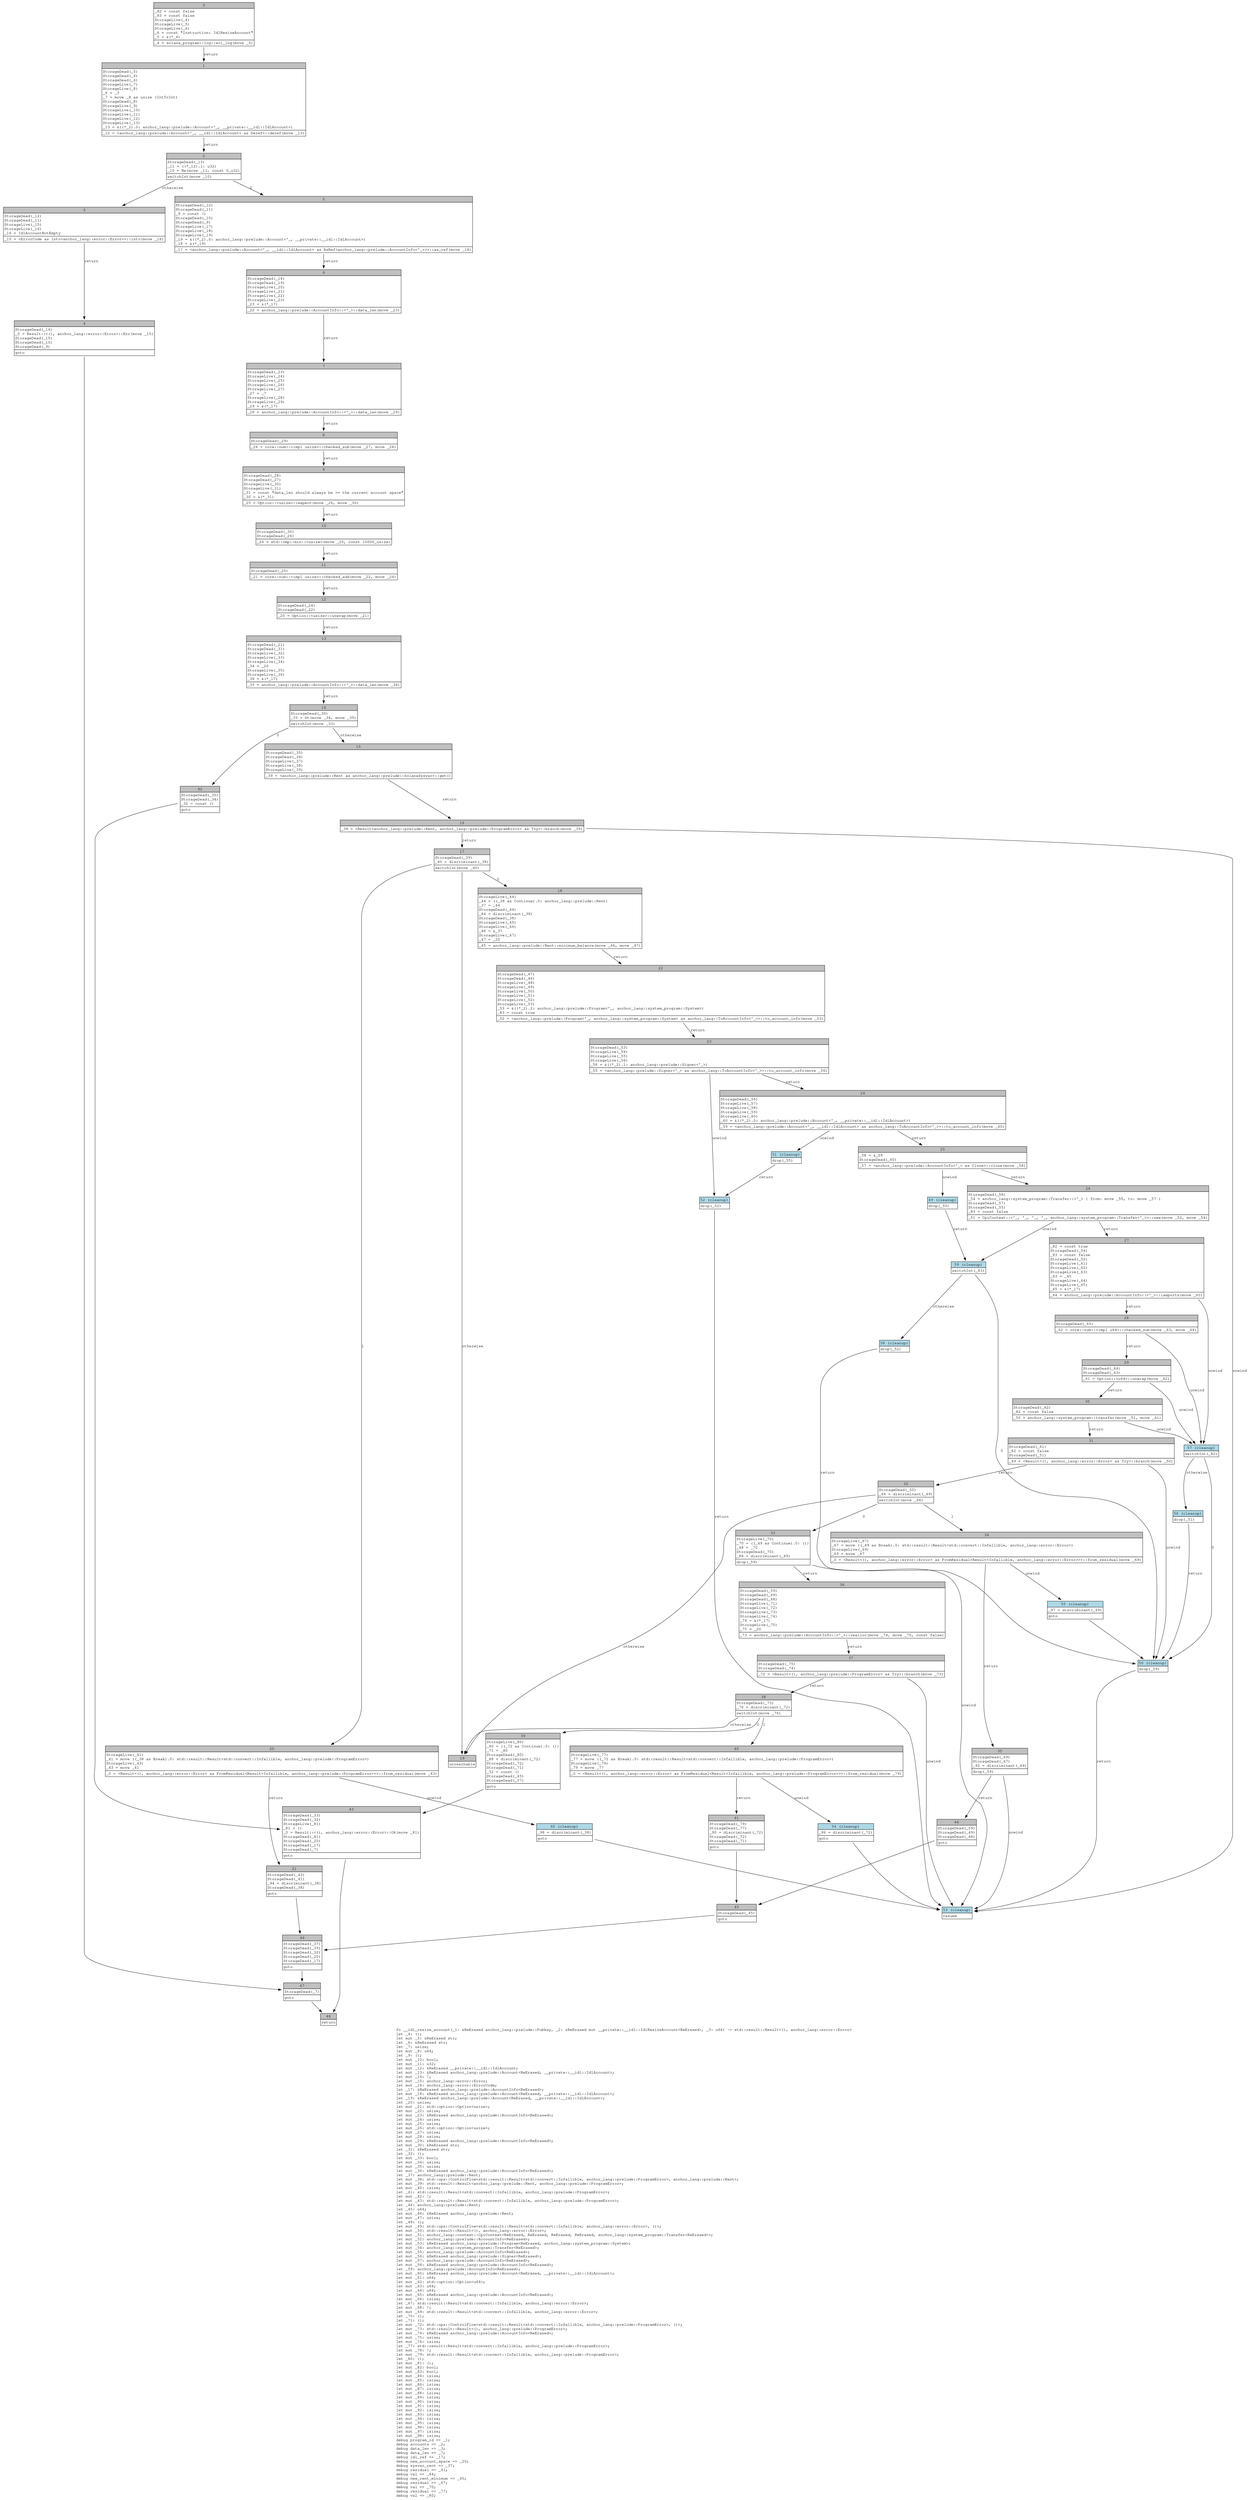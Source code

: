 digraph Mir_0_82 {
    graph [fontname="Courier, monospace"];
    node [fontname="Courier, monospace"];
    edge [fontname="Courier, monospace"];
    label=<fn __idl_resize_account(_1: &amp;ReErased anchor_lang::prelude::Pubkey, _2: &amp;ReErased mut __private::__idl::IdlResizeAccount&lt;ReErased&gt;, _3: u64) -&gt; std::result::Result&lt;(), anchor_lang::error::Error&gt;<br align="left"/>let _4: ();<br align="left"/>let mut _5: &amp;ReErased str;<br align="left"/>let _6: &amp;ReErased str;<br align="left"/>let _7: usize;<br align="left"/>let mut _8: u64;<br align="left"/>let _9: ();<br align="left"/>let mut _10: bool;<br align="left"/>let mut _11: u32;<br align="left"/>let mut _12: &amp;ReErased __private::__idl::IdlAccount;<br align="left"/>let mut _13: &amp;ReErased anchor_lang::prelude::Account&lt;ReErased, __private::__idl::IdlAccount&gt;;<br align="left"/>let mut _14: !;<br align="left"/>let mut _15: anchor_lang::error::Error;<br align="left"/>let mut _16: anchor_lang::error::ErrorCode;<br align="left"/>let _17: &amp;ReErased anchor_lang::prelude::AccountInfo&lt;ReErased&gt;;<br align="left"/>let mut _18: &amp;ReErased anchor_lang::prelude::Account&lt;ReErased, __private::__idl::IdlAccount&gt;;<br align="left"/>let _19: &amp;ReErased anchor_lang::prelude::Account&lt;ReErased, __private::__idl::IdlAccount&gt;;<br align="left"/>let _20: usize;<br align="left"/>let mut _21: std::option::Option&lt;usize&gt;;<br align="left"/>let mut _22: usize;<br align="left"/>let mut _23: &amp;ReErased anchor_lang::prelude::AccountInfo&lt;ReErased&gt;;<br align="left"/>let mut _24: usize;<br align="left"/>let mut _25: usize;<br align="left"/>let mut _26: std::option::Option&lt;usize&gt;;<br align="left"/>let mut _27: usize;<br align="left"/>let mut _28: usize;<br align="left"/>let mut _29: &amp;ReErased anchor_lang::prelude::AccountInfo&lt;ReErased&gt;;<br align="left"/>let mut _30: &amp;ReErased str;<br align="left"/>let _31: &amp;ReErased str;<br align="left"/>let _32: ();<br align="left"/>let mut _33: bool;<br align="left"/>let mut _34: usize;<br align="left"/>let mut _35: usize;<br align="left"/>let mut _36: &amp;ReErased anchor_lang::prelude::AccountInfo&lt;ReErased&gt;;<br align="left"/>let _37: anchor_lang::prelude::Rent;<br align="left"/>let mut _38: std::ops::ControlFlow&lt;std::result::Result&lt;std::convert::Infallible, anchor_lang::prelude::ProgramError&gt;, anchor_lang::prelude::Rent&gt;;<br align="left"/>let mut _39: std::result::Result&lt;anchor_lang::prelude::Rent, anchor_lang::prelude::ProgramError&gt;;<br align="left"/>let mut _40: isize;<br align="left"/>let _41: std::result::Result&lt;std::convert::Infallible, anchor_lang::prelude::ProgramError&gt;;<br align="left"/>let mut _42: !;<br align="left"/>let mut _43: std::result::Result&lt;std::convert::Infallible, anchor_lang::prelude::ProgramError&gt;;<br align="left"/>let _44: anchor_lang::prelude::Rent;<br align="left"/>let _45: u64;<br align="left"/>let mut _46: &amp;ReErased anchor_lang::prelude::Rent;<br align="left"/>let mut _47: usize;<br align="left"/>let _48: ();<br align="left"/>let mut _49: std::ops::ControlFlow&lt;std::result::Result&lt;std::convert::Infallible, anchor_lang::error::Error&gt;, ()&gt;;<br align="left"/>let mut _50: std::result::Result&lt;(), anchor_lang::error::Error&gt;;<br align="left"/>let mut _51: anchor_lang::context::CpiContext&lt;ReErased, ReErased, ReErased, ReErased, anchor_lang::system_program::Transfer&lt;ReErased&gt;&gt;;<br align="left"/>let mut _52: anchor_lang::prelude::AccountInfo&lt;ReErased&gt;;<br align="left"/>let mut _53: &amp;ReErased anchor_lang::prelude::Program&lt;ReErased, anchor_lang::system_program::System&gt;;<br align="left"/>let mut _54: anchor_lang::system_program::Transfer&lt;ReErased&gt;;<br align="left"/>let mut _55: anchor_lang::prelude::AccountInfo&lt;ReErased&gt;;<br align="left"/>let mut _56: &amp;ReErased anchor_lang::prelude::Signer&lt;ReErased&gt;;<br align="left"/>let mut _57: anchor_lang::prelude::AccountInfo&lt;ReErased&gt;;<br align="left"/>let mut _58: &amp;ReErased anchor_lang::prelude::AccountInfo&lt;ReErased&gt;;<br align="left"/>let _59: anchor_lang::prelude::AccountInfo&lt;ReErased&gt;;<br align="left"/>let mut _60: &amp;ReErased anchor_lang::prelude::Account&lt;ReErased, __private::__idl::IdlAccount&gt;;<br align="left"/>let mut _61: u64;<br align="left"/>let mut _62: std::option::Option&lt;u64&gt;;<br align="left"/>let mut _63: u64;<br align="left"/>let mut _64: u64;<br align="left"/>let mut _65: &amp;ReErased anchor_lang::prelude::AccountInfo&lt;ReErased&gt;;<br align="left"/>let mut _66: isize;<br align="left"/>let _67: std::result::Result&lt;std::convert::Infallible, anchor_lang::error::Error&gt;;<br align="left"/>let mut _68: !;<br align="left"/>let mut _69: std::result::Result&lt;std::convert::Infallible, anchor_lang::error::Error&gt;;<br align="left"/>let _70: ();<br align="left"/>let _71: ();<br align="left"/>let mut _72: std::ops::ControlFlow&lt;std::result::Result&lt;std::convert::Infallible, anchor_lang::prelude::ProgramError&gt;, ()&gt;;<br align="left"/>let mut _73: std::result::Result&lt;(), anchor_lang::prelude::ProgramError&gt;;<br align="left"/>let mut _74: &amp;ReErased anchor_lang::prelude::AccountInfo&lt;ReErased&gt;;<br align="left"/>let mut _75: usize;<br align="left"/>let mut _76: isize;<br align="left"/>let _77: std::result::Result&lt;std::convert::Infallible, anchor_lang::prelude::ProgramError&gt;;<br align="left"/>let mut _78: !;<br align="left"/>let mut _79: std::result::Result&lt;std::convert::Infallible, anchor_lang::prelude::ProgramError&gt;;<br align="left"/>let _80: ();<br align="left"/>let mut _81: ();<br align="left"/>let mut _82: bool;<br align="left"/>let mut _83: bool;<br align="left"/>let mut _84: isize;<br align="left"/>let mut _85: isize;<br align="left"/>let mut _86: isize;<br align="left"/>let mut _87: isize;<br align="left"/>let mut _88: isize;<br align="left"/>let mut _89: isize;<br align="left"/>let mut _90: isize;<br align="left"/>let mut _91: isize;<br align="left"/>let mut _92: isize;<br align="left"/>let mut _93: isize;<br align="left"/>let mut _94: isize;<br align="left"/>let mut _95: isize;<br align="left"/>let mut _96: isize;<br align="left"/>let mut _97: isize;<br align="left"/>let mut _98: isize;<br align="left"/>debug program_id =&gt; _1;<br align="left"/>debug accounts =&gt; _2;<br align="left"/>debug data_len =&gt; _3;<br align="left"/>debug data_len =&gt; _7;<br align="left"/>debug idl_ref =&gt; _17;<br align="left"/>debug new_account_space =&gt; _20;<br align="left"/>debug sysvar_rent =&gt; _37;<br align="left"/>debug residual =&gt; _41;<br align="left"/>debug val =&gt; _44;<br align="left"/>debug new_rent_minimum =&gt; _45;<br align="left"/>debug residual =&gt; _67;<br align="left"/>debug val =&gt; _70;<br align="left"/>debug residual =&gt; _77;<br align="left"/>debug val =&gt; _80;<br align="left"/>>;
    bb0__0_82 [shape="none", label=<<table border="0" cellborder="1" cellspacing="0"><tr><td bgcolor="gray" align="center" colspan="1">0</td></tr><tr><td align="left" balign="left">_82 = const false<br/>_83 = const false<br/>StorageLive(_4)<br/>StorageLive(_5)<br/>StorageLive(_6)<br/>_6 = const &quot;Instruction: IdlResizeAccount&quot;<br/>_5 = &amp;(*_6)<br/></td></tr><tr><td align="left">_4 = solana_program::log::sol_log(move _5)</td></tr></table>>];
    bb1__0_82 [shape="none", label=<<table border="0" cellborder="1" cellspacing="0"><tr><td bgcolor="gray" align="center" colspan="1">1</td></tr><tr><td align="left" balign="left">StorageDead(_5)<br/>StorageDead(_6)<br/>StorageDead(_4)<br/>StorageLive(_7)<br/>StorageLive(_8)<br/>_8 = _3<br/>_7 = move _8 as usize (IntToInt)<br/>StorageDead(_8)<br/>StorageLive(_9)<br/>StorageLive(_10)<br/>StorageLive(_11)<br/>StorageLive(_12)<br/>StorageLive(_13)<br/>_13 = &amp;((*_2).0: anchor_lang::prelude::Account&lt;'_, __private::__idl::IdlAccount&gt;)<br/></td></tr><tr><td align="left">_12 = &lt;anchor_lang::prelude::Account&lt;'_, __idl::IdlAccount&gt; as Deref&gt;::deref(move _13)</td></tr></table>>];
    bb2__0_82 [shape="none", label=<<table border="0" cellborder="1" cellspacing="0"><tr><td bgcolor="gray" align="center" colspan="1">2</td></tr><tr><td align="left" balign="left">StorageDead(_13)<br/>_11 = ((*_12).1: u32)<br/>_10 = Ne(move _11, const 0_u32)<br/></td></tr><tr><td align="left">switchInt(move _10)</td></tr></table>>];
    bb3__0_82 [shape="none", label=<<table border="0" cellborder="1" cellspacing="0"><tr><td bgcolor="gray" align="center" colspan="1">3</td></tr><tr><td align="left" balign="left">StorageDead(_12)<br/>StorageDead(_11)<br/>StorageLive(_15)<br/>StorageLive(_16)<br/>_16 = IdlAccountNotEmpty<br/></td></tr><tr><td align="left">_15 = &lt;ErrorCode as Into&lt;anchor_lang::error::Error&gt;&gt;::into(move _16)</td></tr></table>>];
    bb4__0_82 [shape="none", label=<<table border="0" cellborder="1" cellspacing="0"><tr><td bgcolor="gray" align="center" colspan="1">4</td></tr><tr><td align="left" balign="left">StorageDead(_16)<br/>_0 = Result::&lt;(), anchor_lang::error::Error&gt;::Err(move _15)<br/>StorageDead(_15)<br/>StorageDead(_10)<br/>StorageDead(_9)<br/></td></tr><tr><td align="left">goto</td></tr></table>>];
    bb5__0_82 [shape="none", label=<<table border="0" cellborder="1" cellspacing="0"><tr><td bgcolor="gray" align="center" colspan="1">5</td></tr><tr><td align="left" balign="left">StorageDead(_12)<br/>StorageDead(_11)<br/>_9 = const ()<br/>StorageDead(_10)<br/>StorageDead(_9)<br/>StorageLive(_17)<br/>StorageLive(_18)<br/>StorageLive(_19)<br/>_19 = &amp;((*_2).0: anchor_lang::prelude::Account&lt;'_, __private::__idl::IdlAccount&gt;)<br/>_18 = &amp;(*_19)<br/></td></tr><tr><td align="left">_17 = &lt;anchor_lang::prelude::Account&lt;'_, __idl::IdlAccount&gt; as AsRef&lt;anchor_lang::prelude::AccountInfo&lt;'_&gt;&gt;&gt;::as_ref(move _18)</td></tr></table>>];
    bb6__0_82 [shape="none", label=<<table border="0" cellborder="1" cellspacing="0"><tr><td bgcolor="gray" align="center" colspan="1">6</td></tr><tr><td align="left" balign="left">StorageDead(_18)<br/>StorageDead(_19)<br/>StorageLive(_20)<br/>StorageLive(_21)<br/>StorageLive(_22)<br/>StorageLive(_23)<br/>_23 = &amp;(*_17)<br/></td></tr><tr><td align="left">_22 = anchor_lang::prelude::AccountInfo::&lt;'_&gt;::data_len(move _23)</td></tr></table>>];
    bb7__0_82 [shape="none", label=<<table border="0" cellborder="1" cellspacing="0"><tr><td bgcolor="gray" align="center" colspan="1">7</td></tr><tr><td align="left" balign="left">StorageDead(_23)<br/>StorageLive(_24)<br/>StorageLive(_25)<br/>StorageLive(_26)<br/>StorageLive(_27)<br/>_27 = _7<br/>StorageLive(_28)<br/>StorageLive(_29)<br/>_29 = &amp;(*_17)<br/></td></tr><tr><td align="left">_28 = anchor_lang::prelude::AccountInfo::&lt;'_&gt;::data_len(move _29)</td></tr></table>>];
    bb8__0_82 [shape="none", label=<<table border="0" cellborder="1" cellspacing="0"><tr><td bgcolor="gray" align="center" colspan="1">8</td></tr><tr><td align="left" balign="left">StorageDead(_29)<br/></td></tr><tr><td align="left">_26 = core::num::&lt;impl usize&gt;::checked_sub(move _27, move _28)</td></tr></table>>];
    bb9__0_82 [shape="none", label=<<table border="0" cellborder="1" cellspacing="0"><tr><td bgcolor="gray" align="center" colspan="1">9</td></tr><tr><td align="left" balign="left">StorageDead(_28)<br/>StorageDead(_27)<br/>StorageLive(_30)<br/>StorageLive(_31)<br/>_31 = const &quot;data_len should always be &gt;= the current account space&quot;<br/>_30 = &amp;(*_31)<br/></td></tr><tr><td align="left">_25 = Option::&lt;usize&gt;::expect(move _26, move _30)</td></tr></table>>];
    bb10__0_82 [shape="none", label=<<table border="0" cellborder="1" cellspacing="0"><tr><td bgcolor="gray" align="center" colspan="1">10</td></tr><tr><td align="left" balign="left">StorageDead(_30)<br/>StorageDead(_26)<br/></td></tr><tr><td align="left">_24 = std::cmp::min::&lt;usize&gt;(move _25, const 10000_usize)</td></tr></table>>];
    bb11__0_82 [shape="none", label=<<table border="0" cellborder="1" cellspacing="0"><tr><td bgcolor="gray" align="center" colspan="1">11</td></tr><tr><td align="left" balign="left">StorageDead(_25)<br/></td></tr><tr><td align="left">_21 = core::num::&lt;impl usize&gt;::checked_add(move _22, move _24)</td></tr></table>>];
    bb12__0_82 [shape="none", label=<<table border="0" cellborder="1" cellspacing="0"><tr><td bgcolor="gray" align="center" colspan="1">12</td></tr><tr><td align="left" balign="left">StorageDead(_24)<br/>StorageDead(_22)<br/></td></tr><tr><td align="left">_20 = Option::&lt;usize&gt;::unwrap(move _21)</td></tr></table>>];
    bb13__0_82 [shape="none", label=<<table border="0" cellborder="1" cellspacing="0"><tr><td bgcolor="gray" align="center" colspan="1">13</td></tr><tr><td align="left" balign="left">StorageDead(_21)<br/>StorageDead(_31)<br/>StorageLive(_32)<br/>StorageLive(_33)<br/>StorageLive(_34)<br/>_34 = _20<br/>StorageLive(_35)<br/>StorageLive(_36)<br/>_36 = &amp;(*_17)<br/></td></tr><tr><td align="left">_35 = anchor_lang::prelude::AccountInfo::&lt;'_&gt;::data_len(move _36)</td></tr></table>>];
    bb14__0_82 [shape="none", label=<<table border="0" cellborder="1" cellspacing="0"><tr><td bgcolor="gray" align="center" colspan="1">14</td></tr><tr><td align="left" balign="left">StorageDead(_36)<br/>_33 = Gt(move _34, move _35)<br/></td></tr><tr><td align="left">switchInt(move _33)</td></tr></table>>];
    bb15__0_82 [shape="none", label=<<table border="0" cellborder="1" cellspacing="0"><tr><td bgcolor="gray" align="center" colspan="1">15</td></tr><tr><td align="left" balign="left">StorageDead(_35)<br/>StorageDead(_34)<br/>StorageLive(_37)<br/>StorageLive(_38)<br/>StorageLive(_39)<br/></td></tr><tr><td align="left">_39 = &lt;anchor_lang::prelude::Rent as anchor_lang::prelude::SolanaSysvar&gt;::get()</td></tr></table>>];
    bb16__0_82 [shape="none", label=<<table border="0" cellborder="1" cellspacing="0"><tr><td bgcolor="gray" align="center" colspan="1">16</td></tr><tr><td align="left">_38 = &lt;Result&lt;anchor_lang::prelude::Rent, anchor_lang::prelude::ProgramError&gt; as Try&gt;::branch(move _39)</td></tr></table>>];
    bb17__0_82 [shape="none", label=<<table border="0" cellborder="1" cellspacing="0"><tr><td bgcolor="gray" align="center" colspan="1">17</td></tr><tr><td align="left" balign="left">StorageDead(_39)<br/>_40 = discriminant(_38)<br/></td></tr><tr><td align="left">switchInt(move _40)</td></tr></table>>];
    bb18__0_82 [shape="none", label=<<table border="0" cellborder="1" cellspacing="0"><tr><td bgcolor="gray" align="center" colspan="1">18</td></tr><tr><td align="left" balign="left">StorageLive(_44)<br/>_44 = ((_38 as Continue).0: anchor_lang::prelude::Rent)<br/>_37 = _44<br/>StorageDead(_44)<br/>_84 = discriminant(_38)<br/>StorageDead(_38)<br/>StorageLive(_45)<br/>StorageLive(_46)<br/>_46 = &amp;_37<br/>StorageLive(_47)<br/>_47 = _20<br/></td></tr><tr><td align="left">_45 = anchor_lang::prelude::Rent::minimum_balance(move _46, move _47)</td></tr></table>>];
    bb19__0_82 [shape="none", label=<<table border="0" cellborder="1" cellspacing="0"><tr><td bgcolor="gray" align="center" colspan="1">19</td></tr><tr><td align="left">unreachable</td></tr></table>>];
    bb20__0_82 [shape="none", label=<<table border="0" cellborder="1" cellspacing="0"><tr><td bgcolor="gray" align="center" colspan="1">20</td></tr><tr><td align="left" balign="left">StorageLive(_41)<br/>_41 = move ((_38 as Break).0: std::result::Result&lt;std::convert::Infallible, anchor_lang::prelude::ProgramError&gt;)<br/>StorageLive(_43)<br/>_43 = move _41<br/></td></tr><tr><td align="left">_0 = &lt;Result&lt;(), anchor_lang::error::Error&gt; as FromResidual&lt;Result&lt;Infallible, anchor_lang::prelude::ProgramError&gt;&gt;&gt;::from_residual(move _43)</td></tr></table>>];
    bb21__0_82 [shape="none", label=<<table border="0" cellborder="1" cellspacing="0"><tr><td bgcolor="gray" align="center" colspan="1">21</td></tr><tr><td align="left" balign="left">StorageDead(_43)<br/>StorageDead(_41)<br/>_94 = discriminant(_38)<br/>StorageDead(_38)<br/></td></tr><tr><td align="left">goto</td></tr></table>>];
    bb22__0_82 [shape="none", label=<<table border="0" cellborder="1" cellspacing="0"><tr><td bgcolor="gray" align="center" colspan="1">22</td></tr><tr><td align="left" balign="left">StorageDead(_47)<br/>StorageDead(_46)<br/>StorageLive(_48)<br/>StorageLive(_49)<br/>StorageLive(_50)<br/>StorageLive(_51)<br/>StorageLive(_52)<br/>StorageLive(_53)<br/>_53 = &amp;((*_2).2: anchor_lang::prelude::Program&lt;'_, anchor_lang::system_program::System&gt;)<br/>_83 = const true<br/></td></tr><tr><td align="left">_52 = &lt;anchor_lang::prelude::Program&lt;'_, anchor_lang::system_program::System&gt; as anchor_lang::ToAccountInfo&lt;'_&gt;&gt;::to_account_info(move _53)</td></tr></table>>];
    bb23__0_82 [shape="none", label=<<table border="0" cellborder="1" cellspacing="0"><tr><td bgcolor="gray" align="center" colspan="1">23</td></tr><tr><td align="left" balign="left">StorageDead(_53)<br/>StorageLive(_54)<br/>StorageLive(_55)<br/>StorageLive(_56)<br/>_56 = &amp;((*_2).1: anchor_lang::prelude::Signer&lt;'_&gt;)<br/></td></tr><tr><td align="left">_55 = &lt;anchor_lang::prelude::Signer&lt;'_&gt; as anchor_lang::ToAccountInfo&lt;'_&gt;&gt;::to_account_info(move _56)</td></tr></table>>];
    bb24__0_82 [shape="none", label=<<table border="0" cellborder="1" cellspacing="0"><tr><td bgcolor="gray" align="center" colspan="1">24</td></tr><tr><td align="left" balign="left">StorageDead(_56)<br/>StorageLive(_57)<br/>StorageLive(_58)<br/>StorageLive(_59)<br/>StorageLive(_60)<br/>_60 = &amp;((*_2).0: anchor_lang::prelude::Account&lt;'_, __private::__idl::IdlAccount&gt;)<br/></td></tr><tr><td align="left">_59 = &lt;anchor_lang::prelude::Account&lt;'_, __idl::IdlAccount&gt; as anchor_lang::ToAccountInfo&lt;'_&gt;&gt;::to_account_info(move _60)</td></tr></table>>];
    bb25__0_82 [shape="none", label=<<table border="0" cellborder="1" cellspacing="0"><tr><td bgcolor="gray" align="center" colspan="1">25</td></tr><tr><td align="left" balign="left">_58 = &amp;_59<br/>StorageDead(_60)<br/></td></tr><tr><td align="left">_57 = &lt;anchor_lang::prelude::AccountInfo&lt;'_&gt; as Clone&gt;::clone(move _58)</td></tr></table>>];
    bb26__0_82 [shape="none", label=<<table border="0" cellborder="1" cellspacing="0"><tr><td bgcolor="gray" align="center" colspan="1">26</td></tr><tr><td align="left" balign="left">StorageDead(_58)<br/>_54 = anchor_lang::system_program::Transfer::&lt;'_&gt; { from: move _55, to: move _57 }<br/>StorageDead(_57)<br/>StorageDead(_55)<br/>_83 = const false<br/></td></tr><tr><td align="left">_51 = CpiContext::&lt;'_, '_, '_, '_, anchor_lang::system_program::Transfer&lt;'_&gt;&gt;::new(move _52, move _54)</td></tr></table>>];
    bb27__0_82 [shape="none", label=<<table border="0" cellborder="1" cellspacing="0"><tr><td bgcolor="gray" align="center" colspan="1">27</td></tr><tr><td align="left" balign="left">_82 = const true<br/>StorageDead(_54)<br/>_83 = const false<br/>StorageDead(_52)<br/>StorageLive(_61)<br/>StorageLive(_62)<br/>StorageLive(_63)<br/>_63 = _45<br/>StorageLive(_64)<br/>StorageLive(_65)<br/>_65 = &amp;(*_17)<br/></td></tr><tr><td align="left">_64 = anchor_lang::prelude::AccountInfo::&lt;'_&gt;::lamports(move _65)</td></tr></table>>];
    bb28__0_82 [shape="none", label=<<table border="0" cellborder="1" cellspacing="0"><tr><td bgcolor="gray" align="center" colspan="1">28</td></tr><tr><td align="left" balign="left">StorageDead(_65)<br/></td></tr><tr><td align="left">_62 = core::num::&lt;impl u64&gt;::checked_sub(move _63, move _64)</td></tr></table>>];
    bb29__0_82 [shape="none", label=<<table border="0" cellborder="1" cellspacing="0"><tr><td bgcolor="gray" align="center" colspan="1">29</td></tr><tr><td align="left" balign="left">StorageDead(_64)<br/>StorageDead(_63)<br/></td></tr><tr><td align="left">_61 = Option::&lt;u64&gt;::unwrap(move _62)</td></tr></table>>];
    bb30__0_82 [shape="none", label=<<table border="0" cellborder="1" cellspacing="0"><tr><td bgcolor="gray" align="center" colspan="1">30</td></tr><tr><td align="left" balign="left">StorageDead(_62)<br/>_82 = const false<br/></td></tr><tr><td align="left">_50 = anchor_lang::system_program::transfer(move _51, move _61)</td></tr></table>>];
    bb31__0_82 [shape="none", label=<<table border="0" cellborder="1" cellspacing="0"><tr><td bgcolor="gray" align="center" colspan="1">31</td></tr><tr><td align="left" balign="left">StorageDead(_61)<br/>_82 = const false<br/>StorageDead(_51)<br/></td></tr><tr><td align="left">_49 = &lt;Result&lt;(), anchor_lang::error::Error&gt; as Try&gt;::branch(move _50)</td></tr></table>>];
    bb32__0_82 [shape="none", label=<<table border="0" cellborder="1" cellspacing="0"><tr><td bgcolor="gray" align="center" colspan="1">32</td></tr><tr><td align="left" balign="left">StorageDead(_50)<br/>_66 = discriminant(_49)<br/></td></tr><tr><td align="left">switchInt(move _66)</td></tr></table>>];
    bb33__0_82 [shape="none", label=<<table border="0" cellborder="1" cellspacing="0"><tr><td bgcolor="gray" align="center" colspan="1">33</td></tr><tr><td align="left" balign="left">StorageLive(_70)<br/>_70 = ((_49 as Continue).0: ())<br/>_48 = _70<br/>StorageDead(_70)<br/>_86 = discriminant(_49)<br/></td></tr><tr><td align="left">drop(_59)</td></tr></table>>];
    bb34__0_82 [shape="none", label=<<table border="0" cellborder="1" cellspacing="0"><tr><td bgcolor="gray" align="center" colspan="1">34</td></tr><tr><td align="left" balign="left">StorageLive(_67)<br/>_67 = move ((_49 as Break).0: std::result::Result&lt;std::convert::Infallible, anchor_lang::error::Error&gt;)<br/>StorageLive(_69)<br/>_69 = move _67<br/></td></tr><tr><td align="left">_0 = &lt;Result&lt;(), anchor_lang::error::Error&gt; as FromResidual&lt;Result&lt;Infallible, anchor_lang::error::Error&gt;&gt;&gt;::from_residual(move _69)</td></tr></table>>];
    bb35__0_82 [shape="none", label=<<table border="0" cellborder="1" cellspacing="0"><tr><td bgcolor="gray" align="center" colspan="1">35</td></tr><tr><td align="left" balign="left">StorageDead(_69)<br/>StorageDead(_67)<br/>_92 = discriminant(_49)<br/></td></tr><tr><td align="left">drop(_59)</td></tr></table>>];
    bb36__0_82 [shape="none", label=<<table border="0" cellborder="1" cellspacing="0"><tr><td bgcolor="gray" align="center" colspan="1">36</td></tr><tr><td align="left" balign="left">StorageDead(_59)<br/>StorageDead(_49)<br/>StorageDead(_48)<br/>StorageLive(_71)<br/>StorageLive(_72)<br/>StorageLive(_73)<br/>StorageLive(_74)<br/>_74 = &amp;(*_17)<br/>StorageLive(_75)<br/>_75 = _20<br/></td></tr><tr><td align="left">_73 = anchor_lang::prelude::AccountInfo::&lt;'_&gt;::realloc(move _74, move _75, const false)</td></tr></table>>];
    bb37__0_82 [shape="none", label=<<table border="0" cellborder="1" cellspacing="0"><tr><td bgcolor="gray" align="center" colspan="1">37</td></tr><tr><td align="left" balign="left">StorageDead(_75)<br/>StorageDead(_74)<br/></td></tr><tr><td align="left">_72 = &lt;Result&lt;(), anchor_lang::prelude::ProgramError&gt; as Try&gt;::branch(move _73)</td></tr></table>>];
    bb38__0_82 [shape="none", label=<<table border="0" cellborder="1" cellspacing="0"><tr><td bgcolor="gray" align="center" colspan="1">38</td></tr><tr><td align="left" balign="left">StorageDead(_73)<br/>_76 = discriminant(_72)<br/></td></tr><tr><td align="left">switchInt(move _76)</td></tr></table>>];
    bb39__0_82 [shape="none", label=<<table border="0" cellborder="1" cellspacing="0"><tr><td bgcolor="gray" align="center" colspan="1">39</td></tr><tr><td align="left" balign="left">StorageLive(_80)<br/>_80 = ((_72 as Continue).0: ())<br/>_71 = _80<br/>StorageDead(_80)<br/>_88 = discriminant(_72)<br/>StorageDead(_72)<br/>StorageDead(_71)<br/>_32 = const ()<br/>StorageDead(_45)<br/>StorageDead(_37)<br/></td></tr><tr><td align="left">goto</td></tr></table>>];
    bb40__0_82 [shape="none", label=<<table border="0" cellborder="1" cellspacing="0"><tr><td bgcolor="gray" align="center" colspan="1">40</td></tr><tr><td align="left" balign="left">StorageLive(_77)<br/>_77 = move ((_72 as Break).0: std::result::Result&lt;std::convert::Infallible, anchor_lang::prelude::ProgramError&gt;)<br/>StorageLive(_79)<br/>_79 = move _77<br/></td></tr><tr><td align="left">_0 = &lt;Result&lt;(), anchor_lang::error::Error&gt; as FromResidual&lt;Result&lt;Infallible, anchor_lang::prelude::ProgramError&gt;&gt;&gt;::from_residual(move _79)</td></tr></table>>];
    bb41__0_82 [shape="none", label=<<table border="0" cellborder="1" cellspacing="0"><tr><td bgcolor="gray" align="center" colspan="1">41</td></tr><tr><td align="left" balign="left">StorageDead(_79)<br/>StorageDead(_77)<br/>_90 = discriminant(_72)<br/>StorageDead(_72)<br/>StorageDead(_71)<br/></td></tr><tr><td align="left">goto</td></tr></table>>];
    bb42__0_82 [shape="none", label=<<table border="0" cellborder="1" cellspacing="0"><tr><td bgcolor="gray" align="center" colspan="1">42</td></tr><tr><td align="left" balign="left">StorageDead(_35)<br/>StorageDead(_34)<br/>_32 = const ()<br/></td></tr><tr><td align="left">goto</td></tr></table>>];
    bb43__0_82 [shape="none", label=<<table border="0" cellborder="1" cellspacing="0"><tr><td bgcolor="gray" align="center" colspan="1">43</td></tr><tr><td align="left" balign="left">StorageDead(_33)<br/>StorageDead(_32)<br/>StorageLive(_81)<br/>_81 = ()<br/>_0 = Result::&lt;(), anchor_lang::error::Error&gt;::Ok(move _81)<br/>StorageDead(_81)<br/>StorageDead(_20)<br/>StorageDead(_17)<br/>StorageDead(_7)<br/></td></tr><tr><td align="left">goto</td></tr></table>>];
    bb44__0_82 [shape="none", label=<<table border="0" cellborder="1" cellspacing="0"><tr><td bgcolor="gray" align="center" colspan="1">44</td></tr><tr><td align="left" balign="left">StorageDead(_59)<br/>StorageDead(_49)<br/>StorageDead(_48)<br/></td></tr><tr><td align="left">goto</td></tr></table>>];
    bb45__0_82 [shape="none", label=<<table border="0" cellborder="1" cellspacing="0"><tr><td bgcolor="gray" align="center" colspan="1">45</td></tr><tr><td align="left" balign="left">StorageDead(_45)<br/></td></tr><tr><td align="left">goto</td></tr></table>>];
    bb46__0_82 [shape="none", label=<<table border="0" cellborder="1" cellspacing="0"><tr><td bgcolor="gray" align="center" colspan="1">46</td></tr><tr><td align="left" balign="left">StorageDead(_37)<br/>StorageDead(_33)<br/>StorageDead(_32)<br/>StorageDead(_20)<br/>StorageDead(_17)<br/></td></tr><tr><td align="left">goto</td></tr></table>>];
    bb47__0_82 [shape="none", label=<<table border="0" cellborder="1" cellspacing="0"><tr><td bgcolor="gray" align="center" colspan="1">47</td></tr><tr><td align="left" balign="left">StorageDead(_7)<br/></td></tr><tr><td align="left">goto</td></tr></table>>];
    bb48__0_82 [shape="none", label=<<table border="0" cellborder="1" cellspacing="0"><tr><td bgcolor="gray" align="center" colspan="1">48</td></tr><tr><td align="left">return</td></tr></table>>];
    bb49__0_82 [shape="none", label=<<table border="0" cellborder="1" cellspacing="0"><tr><td bgcolor="lightblue" align="center" colspan="1">49 (cleanup)</td></tr><tr><td align="left">drop(_55)</td></tr></table>>];
    bb50__0_82 [shape="none", label=<<table border="0" cellborder="1" cellspacing="0"><tr><td bgcolor="lightblue" align="center" colspan="1">50 (cleanup)</td></tr><tr><td align="left">drop(_59)</td></tr></table>>];
    bb51__0_82 [shape="none", label=<<table border="0" cellborder="1" cellspacing="0"><tr><td bgcolor="lightblue" align="center" colspan="1">51 (cleanup)</td></tr><tr><td align="left">drop(_55)</td></tr></table>>];
    bb52__0_82 [shape="none", label=<<table border="0" cellborder="1" cellspacing="0"><tr><td bgcolor="lightblue" align="center" colspan="1">52 (cleanup)</td></tr><tr><td align="left">drop(_52)</td></tr></table>>];
    bb53__0_82 [shape="none", label=<<table border="0" cellborder="1" cellspacing="0"><tr><td bgcolor="lightblue" align="center" colspan="1">53 (cleanup)</td></tr><tr><td align="left">resume</td></tr></table>>];
    bb54__0_82 [shape="none", label=<<table border="0" cellborder="1" cellspacing="0"><tr><td bgcolor="lightblue" align="center" colspan="1">54 (cleanup)</td></tr><tr><td align="left" balign="left">_96 = discriminant(_72)<br/></td></tr><tr><td align="left">goto</td></tr></table>>];
    bb55__0_82 [shape="none", label=<<table border="0" cellborder="1" cellspacing="0"><tr><td bgcolor="lightblue" align="center" colspan="1">55 (cleanup)</td></tr><tr><td align="left" balign="left">_97 = discriminant(_49)<br/></td></tr><tr><td align="left">goto</td></tr></table>>];
    bb56__0_82 [shape="none", label=<<table border="0" cellborder="1" cellspacing="0"><tr><td bgcolor="lightblue" align="center" colspan="1">56 (cleanup)</td></tr><tr><td align="left">drop(_51)</td></tr></table>>];
    bb57__0_82 [shape="none", label=<<table border="0" cellborder="1" cellspacing="0"><tr><td bgcolor="lightblue" align="center" colspan="1">57 (cleanup)</td></tr><tr><td align="left">switchInt(_82)</td></tr></table>>];
    bb58__0_82 [shape="none", label=<<table border="0" cellborder="1" cellspacing="0"><tr><td bgcolor="lightblue" align="center" colspan="1">58 (cleanup)</td></tr><tr><td align="left">drop(_52)</td></tr></table>>];
    bb59__0_82 [shape="none", label=<<table border="0" cellborder="1" cellspacing="0"><tr><td bgcolor="lightblue" align="center" colspan="1">59 (cleanup)</td></tr><tr><td align="left">switchInt(_83)</td></tr></table>>];
    bb60__0_82 [shape="none", label=<<table border="0" cellborder="1" cellspacing="0"><tr><td bgcolor="lightblue" align="center" colspan="1">60 (cleanup)</td></tr><tr><td align="left" balign="left">_98 = discriminant(_38)<br/></td></tr><tr><td align="left">goto</td></tr></table>>];
    bb0__0_82 -> bb1__0_82 [label="return"];
    bb1__0_82 -> bb2__0_82 [label="return"];
    bb2__0_82 -> bb5__0_82 [label="0"];
    bb2__0_82 -> bb3__0_82 [label="otherwise"];
    bb3__0_82 -> bb4__0_82 [label="return"];
    bb4__0_82 -> bb47__0_82 [label=""];
    bb5__0_82 -> bb6__0_82 [label="return"];
    bb6__0_82 -> bb7__0_82 [label="return"];
    bb7__0_82 -> bb8__0_82 [label="return"];
    bb8__0_82 -> bb9__0_82 [label="return"];
    bb9__0_82 -> bb10__0_82 [label="return"];
    bb10__0_82 -> bb11__0_82 [label="return"];
    bb11__0_82 -> bb12__0_82 [label="return"];
    bb12__0_82 -> bb13__0_82 [label="return"];
    bb13__0_82 -> bb14__0_82 [label="return"];
    bb14__0_82 -> bb42__0_82 [label="0"];
    bb14__0_82 -> bb15__0_82 [label="otherwise"];
    bb15__0_82 -> bb16__0_82 [label="return"];
    bb16__0_82 -> bb17__0_82 [label="return"];
    bb16__0_82 -> bb53__0_82 [label="unwind"];
    bb17__0_82 -> bb18__0_82 [label="0"];
    bb17__0_82 -> bb20__0_82 [label="1"];
    bb17__0_82 -> bb19__0_82 [label="otherwise"];
    bb18__0_82 -> bb22__0_82 [label="return"];
    bb20__0_82 -> bb21__0_82 [label="return"];
    bb20__0_82 -> bb60__0_82 [label="unwind"];
    bb21__0_82 -> bb46__0_82 [label=""];
    bb22__0_82 -> bb23__0_82 [label="return"];
    bb23__0_82 -> bb24__0_82 [label="return"];
    bb23__0_82 -> bb52__0_82 [label="unwind"];
    bb24__0_82 -> bb25__0_82 [label="return"];
    bb24__0_82 -> bb51__0_82 [label="unwind"];
    bb25__0_82 -> bb26__0_82 [label="return"];
    bb25__0_82 -> bb49__0_82 [label="unwind"];
    bb26__0_82 -> bb27__0_82 [label="return"];
    bb26__0_82 -> bb59__0_82 [label="unwind"];
    bb27__0_82 -> bb28__0_82 [label="return"];
    bb27__0_82 -> bb57__0_82 [label="unwind"];
    bb28__0_82 -> bb29__0_82 [label="return"];
    bb28__0_82 -> bb57__0_82 [label="unwind"];
    bb29__0_82 -> bb30__0_82 [label="return"];
    bb29__0_82 -> bb57__0_82 [label="unwind"];
    bb30__0_82 -> bb31__0_82 [label="return"];
    bb30__0_82 -> bb57__0_82 [label="unwind"];
    bb31__0_82 -> bb32__0_82 [label="return"];
    bb31__0_82 -> bb50__0_82 [label="unwind"];
    bb32__0_82 -> bb33__0_82 [label="0"];
    bb32__0_82 -> bb34__0_82 [label="1"];
    bb32__0_82 -> bb19__0_82 [label="otherwise"];
    bb33__0_82 -> bb36__0_82 [label="return"];
    bb33__0_82 -> bb53__0_82 [label="unwind"];
    bb34__0_82 -> bb35__0_82 [label="return"];
    bb34__0_82 -> bb55__0_82 [label="unwind"];
    bb35__0_82 -> bb44__0_82 [label="return"];
    bb35__0_82 -> bb53__0_82 [label="unwind"];
    bb36__0_82 -> bb37__0_82 [label="return"];
    bb37__0_82 -> bb38__0_82 [label="return"];
    bb37__0_82 -> bb53__0_82 [label="unwind"];
    bb38__0_82 -> bb39__0_82 [label="0"];
    bb38__0_82 -> bb40__0_82 [label="1"];
    bb38__0_82 -> bb19__0_82 [label="otherwise"];
    bb39__0_82 -> bb43__0_82 [label=""];
    bb40__0_82 -> bb41__0_82 [label="return"];
    bb40__0_82 -> bb54__0_82 [label="unwind"];
    bb41__0_82 -> bb45__0_82 [label=""];
    bb42__0_82 -> bb43__0_82 [label=""];
    bb43__0_82 -> bb48__0_82 [label=""];
    bb44__0_82 -> bb45__0_82 [label=""];
    bb45__0_82 -> bb46__0_82 [label=""];
    bb46__0_82 -> bb47__0_82 [label=""];
    bb47__0_82 -> bb48__0_82 [label=""];
    bb49__0_82 -> bb59__0_82 [label="return"];
    bb50__0_82 -> bb53__0_82 [label="return"];
    bb51__0_82 -> bb52__0_82 [label="return"];
    bb52__0_82 -> bb53__0_82 [label="return"];
    bb54__0_82 -> bb53__0_82 [label=""];
    bb55__0_82 -> bb50__0_82 [label=""];
    bb56__0_82 -> bb50__0_82 [label="return"];
    bb57__0_82 -> bb50__0_82 [label="0"];
    bb57__0_82 -> bb56__0_82 [label="otherwise"];
    bb58__0_82 -> bb50__0_82 [label="return"];
    bb59__0_82 -> bb50__0_82 [label="0"];
    bb59__0_82 -> bb58__0_82 [label="otherwise"];
    bb60__0_82 -> bb53__0_82 [label=""];
}
